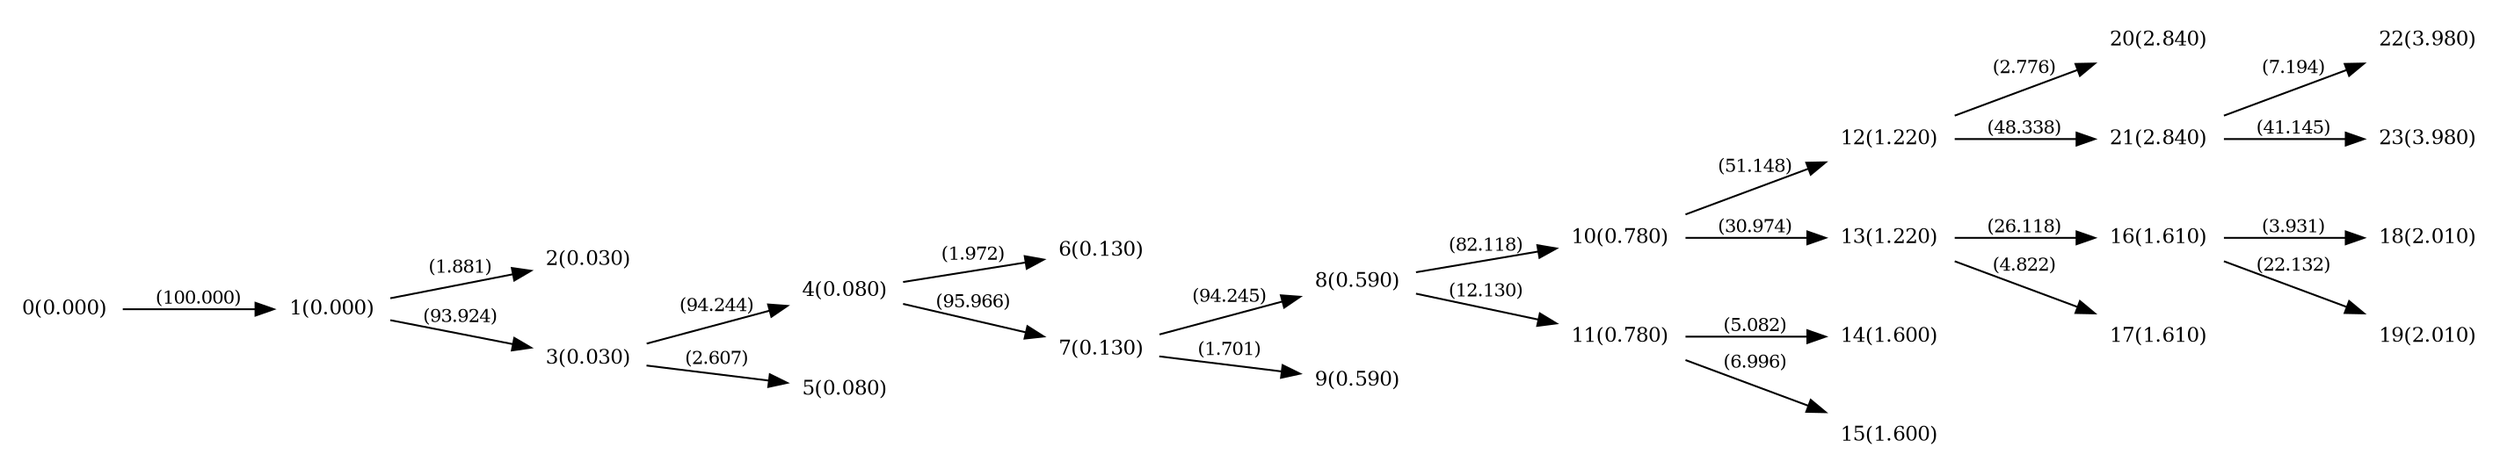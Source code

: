digraph "graph" {

rankdir="LR";
node [shape=plaintext, fontsize=11];
edge [fontsize=10];

0 [label="0(0.000)"];
1 [label="1(0.000)"];
2 [label="2(0.030)"];
3 [label="3(0.030)"];
4 [label="4(0.080)"];
5 [label="5(0.080)"];
6 [label="6(0.130)"];
7 [label="7(0.130)"];
8 [label="8(0.590)"];
9 [label="9(0.590)"];
10 [label="10(0.780)"];
11 [label="11(0.780)"];
12 [label="12(1.220)"];
13 [label="13(1.220)"];
14 [label="14(1.600)"];
15 [label="15(1.600)"];
16 [label="16(1.610)"];
17 [label="17(1.610)"];
18 [label="18(2.010)"];
19 [label="19(2.010)"];
20 [label="20(2.840)"];
21 [label="21(2.840)"];
22 [label="22(3.980)"];
23 [label="23(3.980)"];

0->1 [label="(100.000)"];
1->2 [label="(1.881)"];
1->3 [label="(93.924)"];
3->4 [label="(94.244)"];
3->5 [label="(2.607)"];
4->6 [label="(1.972)"];
4->7 [label="(95.966)"];
7->8 [label="(94.245)"];
7->9 [label="(1.701)"];
8->10 [label="(82.118)"];
8->11 [label="(12.130)"];
10->12 [label="(51.148)"];
10->13 [label="(30.974)"];
11->14 [label="(5.082)"];
11->15 [label="(6.996)"];
13->16 [label="(26.118)"];
13->17 [label="(4.822)"];
16->18 [label="(3.931)"];
16->19 [label="(22.132)"];
12->20 [label="(2.776)"];
12->21 [label="(48.338)"];
21->22 [label="(7.194)"];
21->23 [label="(41.145)"];

}
